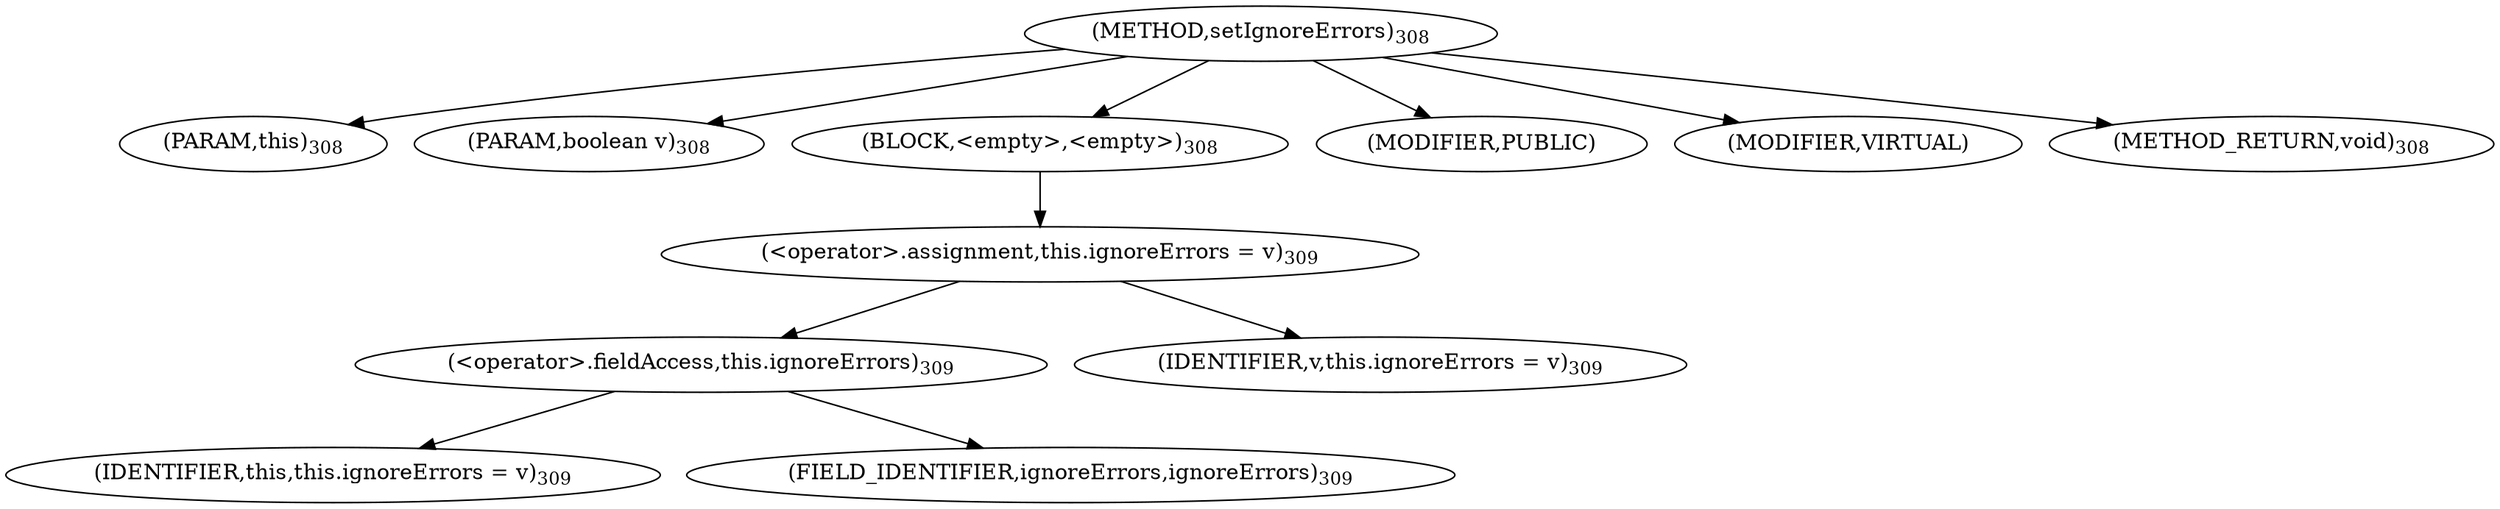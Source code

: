 digraph "setIgnoreErrors" {  
"629" [label = <(METHOD,setIgnoreErrors)<SUB>308</SUB>> ]
"630" [label = <(PARAM,this)<SUB>308</SUB>> ]
"631" [label = <(PARAM,boolean v)<SUB>308</SUB>> ]
"632" [label = <(BLOCK,&lt;empty&gt;,&lt;empty&gt;)<SUB>308</SUB>> ]
"633" [label = <(&lt;operator&gt;.assignment,this.ignoreErrors = v)<SUB>309</SUB>> ]
"634" [label = <(&lt;operator&gt;.fieldAccess,this.ignoreErrors)<SUB>309</SUB>> ]
"635" [label = <(IDENTIFIER,this,this.ignoreErrors = v)<SUB>309</SUB>> ]
"636" [label = <(FIELD_IDENTIFIER,ignoreErrors,ignoreErrors)<SUB>309</SUB>> ]
"637" [label = <(IDENTIFIER,v,this.ignoreErrors = v)<SUB>309</SUB>> ]
"638" [label = <(MODIFIER,PUBLIC)> ]
"639" [label = <(MODIFIER,VIRTUAL)> ]
"640" [label = <(METHOD_RETURN,void)<SUB>308</SUB>> ]
  "629" -> "630" 
  "629" -> "631" 
  "629" -> "632" 
  "629" -> "638" 
  "629" -> "639" 
  "629" -> "640" 
  "632" -> "633" 
  "633" -> "634" 
  "633" -> "637" 
  "634" -> "635" 
  "634" -> "636" 
}
